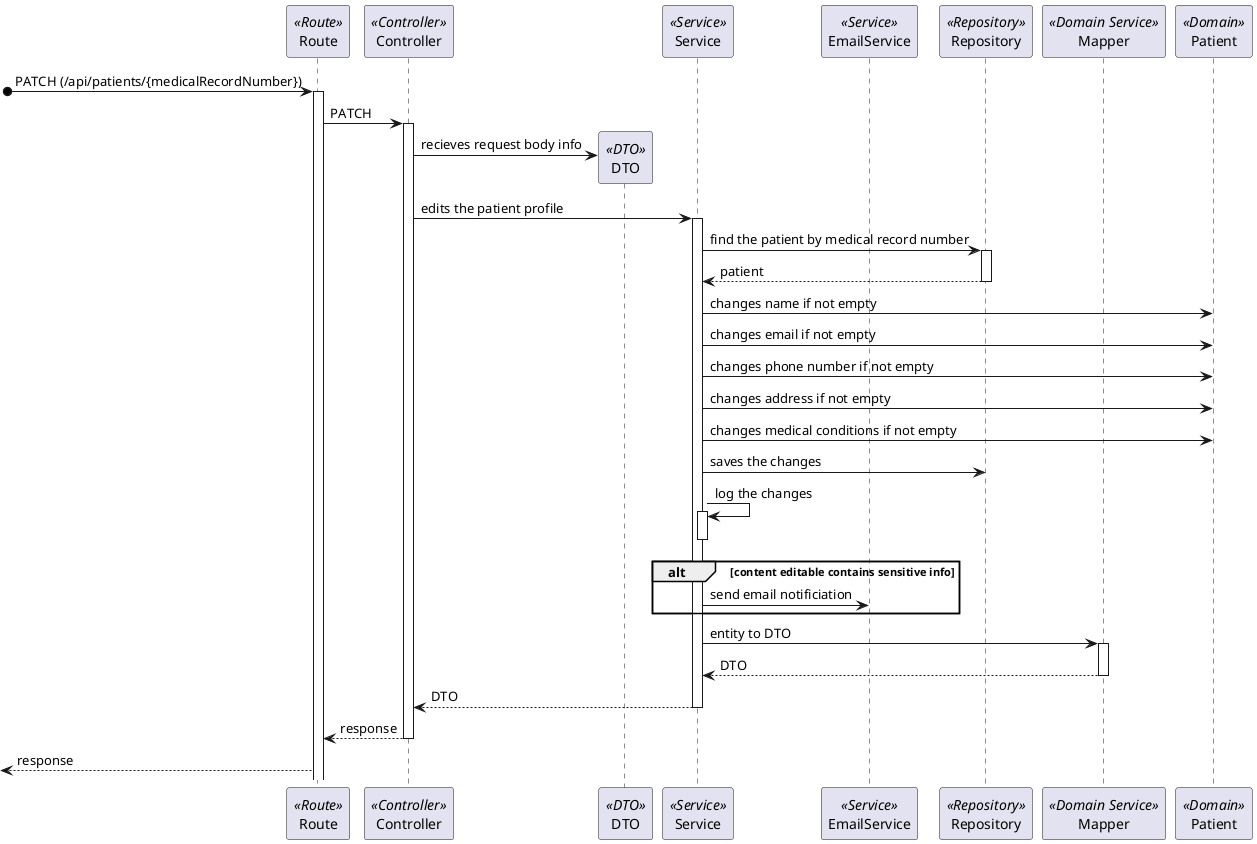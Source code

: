 ```plantuml
@startuml Process_View
participant Route as Route <<Route>>
participant Controller as Controller <<Controller>>
participant DTO as DTO <<DTO>>
participant Service as Service <<Service>>
participant EmailService as EmailService <<Service>>
participant Repository as Repository <<Repository>>
participant Mapper as Mapper <<Domain Service>>
participant Patient as Domain <<Domain>>
[o-> Route: PATCH (/api/patients/{medicalRecordNumber})
activate Route
Route -> Controller : PATCH
activate Controller
Controller -> DTO** : recieves request body info
Controller -> Service : edits the patient profile
activate Service
Service -> Repository : find the patient by medical record number
activate Repository
return patient
Service -> Domain : changes name if not empty
Service -> Domain : changes email if not empty
Service -> Domain : changes phone number if not empty
Service -> Domain : changes address if not empty
Service -> Domain : changes medical conditions if not empty
Service -> Repository : saves the changes
Service -> Service : log the changes
activate Service
deactivate Service
alt content editable contains sensitive info
    Service -> EmailService : send email notificiation
end
Service -> Mapper : entity to DTO
activate Mapper
return DTO
return DTO
return response
<-- Route : response

@enduml
```